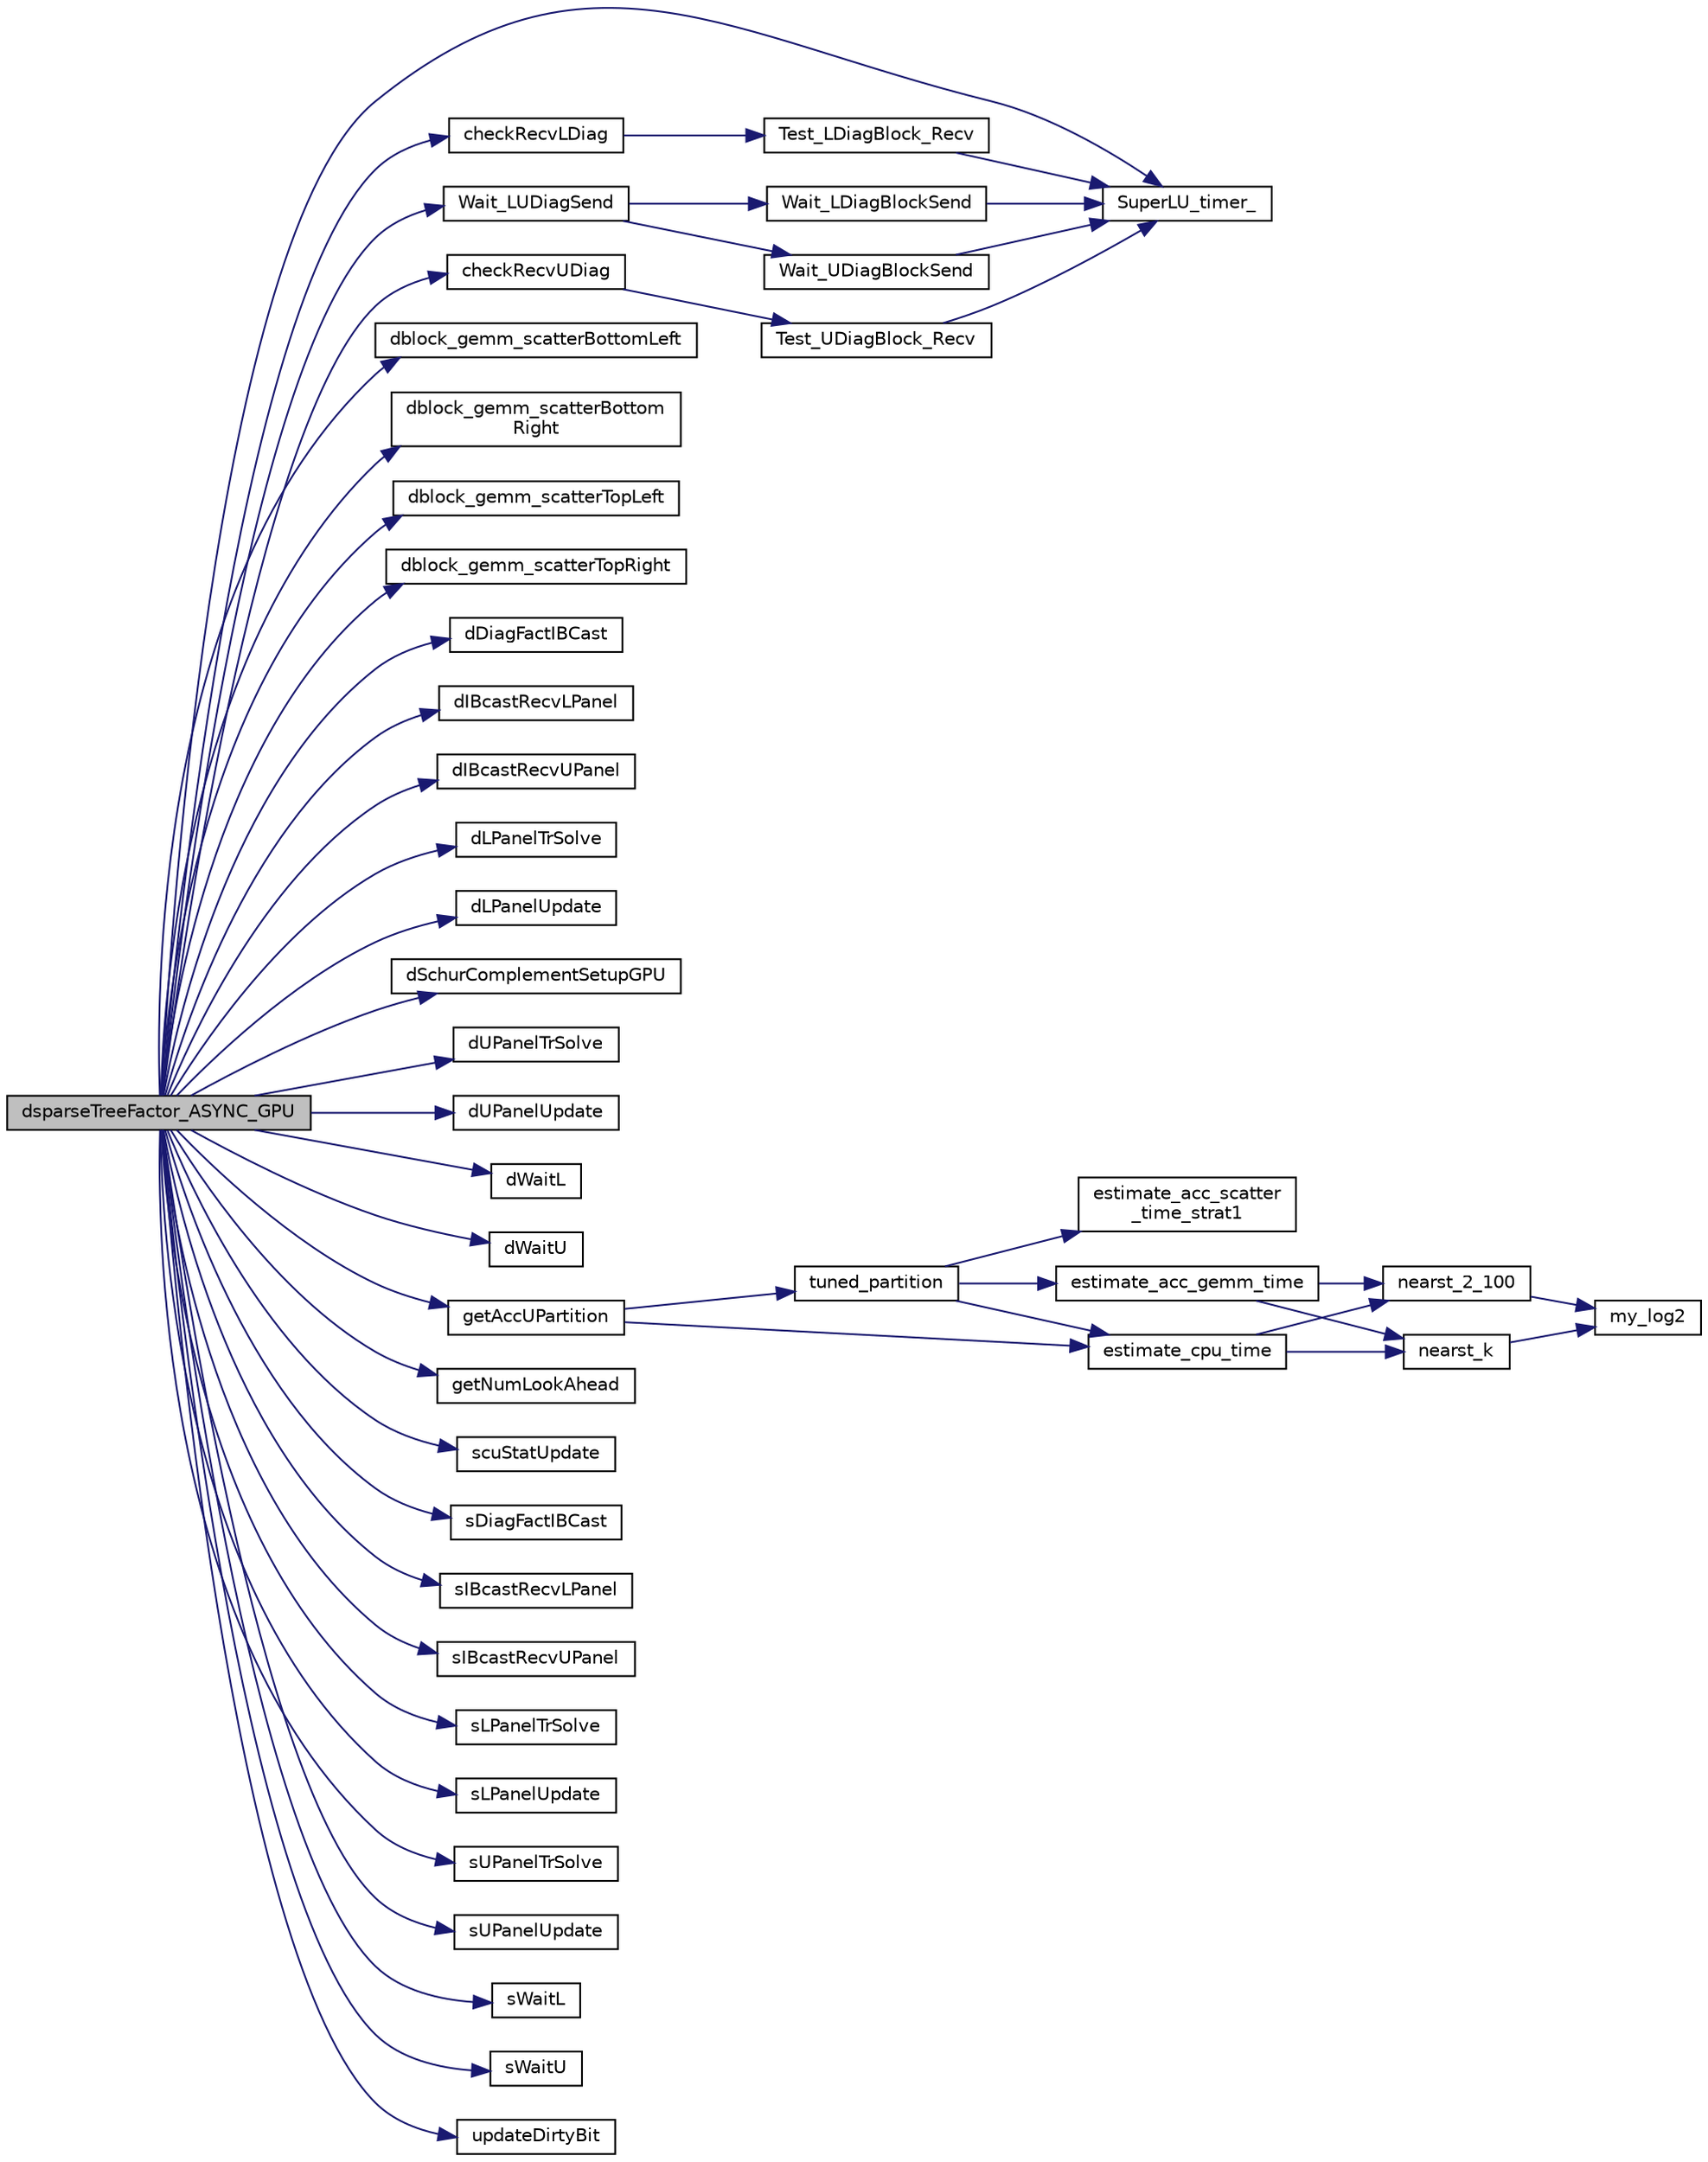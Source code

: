 digraph "dsparseTreeFactor_ASYNC_GPU"
{
 // LATEX_PDF_SIZE
  edge [fontname="Helvetica",fontsize="10",labelfontname="Helvetica",labelfontsize="10"];
  node [fontname="Helvetica",fontsize="10",shape=record];
  rankdir="LR";
  Node1 [label="dsparseTreeFactor_ASYNC_GPU",height=0.2,width=0.4,color="black", fillcolor="grey75", style="filled", fontcolor="black",tooltip=" "];
  Node1 -> Node2 [color="midnightblue",fontsize="10",style="solid",fontname="Helvetica"];
  Node2 [label="checkRecvLDiag",height=0.2,width=0.4,color="black", fillcolor="white", style="filled",URL="$superlu__ddefs_8h.html#ae1b1a992117ecdad50408ff53d2a9b32",tooltip=" "];
  Node2 -> Node3 [color="midnightblue",fontsize="10",style="solid",fontname="Helvetica"];
  Node3 [label="Test_LDiagBlock_Recv",height=0.2,width=0.4,color="black", fillcolor="white", style="filled",URL="$communication__aux_8c.html#aad4ce4028fdd1e2fec51eff789c56764",tooltip=" "];
  Node3 -> Node4 [color="midnightblue",fontsize="10",style="solid",fontname="Helvetica"];
  Node4 [label="SuperLU_timer_",height=0.2,width=0.4,color="black", fillcolor="white", style="filled",URL="$superlu__timer_8c.html#a0c6777573bbfe81917cd381e0090d355",tooltip=" "];
  Node1 -> Node5 [color="midnightblue",fontsize="10",style="solid",fontname="Helvetica"];
  Node5 [label="checkRecvUDiag",height=0.2,width=0.4,color="black", fillcolor="white", style="filled",URL="$superlu__ddefs_8h.html#a4cc7924463ff2c61e98183e82d4a2578",tooltip=" "];
  Node5 -> Node6 [color="midnightblue",fontsize="10",style="solid",fontname="Helvetica"];
  Node6 [label="Test_UDiagBlock_Recv",height=0.2,width=0.4,color="black", fillcolor="white", style="filled",URL="$communication__aux_8c.html#a98d3ea479e5565b51c93dc9b8196ddd0",tooltip=" "];
  Node6 -> Node4 [color="midnightblue",fontsize="10",style="solid",fontname="Helvetica"];
  Node1 -> Node7 [color="midnightblue",fontsize="10",style="solid",fontname="Helvetica"];
  Node7 [label="dblock_gemm_scatterBottomLeft",height=0.2,width=0.4,color="black", fillcolor="white", style="filled",URL="$superlu__ddefs_8h.html#a7b5fc1112df85465740d1b4ac3ae826c",tooltip=" "];
  Node1 -> Node8 [color="midnightblue",fontsize="10",style="solid",fontname="Helvetica"];
  Node8 [label="dblock_gemm_scatterBottom\lRight",height=0.2,width=0.4,color="black", fillcolor="white", style="filled",URL="$superlu__ddefs_8h.html#af73b09684b94389f335251073dbfc5ca",tooltip=" "];
  Node1 -> Node9 [color="midnightblue",fontsize="10",style="solid",fontname="Helvetica"];
  Node9 [label="dblock_gemm_scatterTopLeft",height=0.2,width=0.4,color="black", fillcolor="white", style="filled",URL="$superlu__ddefs_8h.html#a415184a388a135bba17cd8e5efb2a806",tooltip=" "];
  Node1 -> Node10 [color="midnightblue",fontsize="10",style="solid",fontname="Helvetica"];
  Node10 [label="dblock_gemm_scatterTopRight",height=0.2,width=0.4,color="black", fillcolor="white", style="filled",URL="$superlu__ddefs_8h.html#a767fa3f1045b5d74ef8a6a799d0b348f",tooltip=" "];
  Node1 -> Node11 [color="midnightblue",fontsize="10",style="solid",fontname="Helvetica"];
  Node11 [label="dDiagFactIBCast",height=0.2,width=0.4,color="black", fillcolor="white", style="filled",URL="$superlu__ddefs_8h.html#a75d9f4536212cb3e0a78599f654fe04c",tooltip=" "];
  Node1 -> Node12 [color="midnightblue",fontsize="10",style="solid",fontname="Helvetica"];
  Node12 [label="dIBcastRecvLPanel",height=0.2,width=0.4,color="black", fillcolor="white", style="filled",URL="$superlu__ddefs_8h.html#a50ad10f702eda06e0b84fd1eb32c1be0",tooltip=" "];
  Node1 -> Node13 [color="midnightblue",fontsize="10",style="solid",fontname="Helvetica"];
  Node13 [label="dIBcastRecvUPanel",height=0.2,width=0.4,color="black", fillcolor="white", style="filled",URL="$superlu__ddefs_8h.html#a7d7dc116e69986290ddb957a7039be9e",tooltip=" "];
  Node1 -> Node14 [color="midnightblue",fontsize="10",style="solid",fontname="Helvetica"];
  Node14 [label="dLPanelTrSolve",height=0.2,width=0.4,color="black", fillcolor="white", style="filled",URL="$superlu__ddefs_8h.html#ad2dbc92675b8689bc91b112b6182a6cb",tooltip=" "];
  Node1 -> Node15 [color="midnightblue",fontsize="10",style="solid",fontname="Helvetica"];
  Node15 [label="dLPanelUpdate",height=0.2,width=0.4,color="black", fillcolor="white", style="filled",URL="$superlu__ddefs_8h.html#af8a342c0a87ca6db80e748cd2e5774ed",tooltip=" "];
  Node1 -> Node16 [color="midnightblue",fontsize="10",style="solid",fontname="Helvetica"];
  Node16 [label="dSchurComplementSetupGPU",height=0.2,width=0.4,color="black", fillcolor="white", style="filled",URL="$superlu__ddefs_8h.html#a97935fe9b793afaf4c3cd40917f8b3d9",tooltip=" "];
  Node1 -> Node17 [color="midnightblue",fontsize="10",style="solid",fontname="Helvetica"];
  Node17 [label="dUPanelTrSolve",height=0.2,width=0.4,color="black", fillcolor="white", style="filled",URL="$superlu__ddefs_8h.html#ab9cd6791be5f34a6919ba8bbbb1a86d4",tooltip=" "];
  Node1 -> Node18 [color="midnightblue",fontsize="10",style="solid",fontname="Helvetica"];
  Node18 [label="dUPanelUpdate",height=0.2,width=0.4,color="black", fillcolor="white", style="filled",URL="$superlu__ddefs_8h.html#aea5182fd22b6f63c71ae3d6e016a3d44",tooltip=" "];
  Node1 -> Node19 [color="midnightblue",fontsize="10",style="solid",fontname="Helvetica"];
  Node19 [label="dWaitL",height=0.2,width=0.4,color="black", fillcolor="white", style="filled",URL="$superlu__ddefs_8h.html#a2effefeb45948ab0b2b2ded30ab3ffb9",tooltip=" "];
  Node1 -> Node20 [color="midnightblue",fontsize="10",style="solid",fontname="Helvetica"];
  Node20 [label="dWaitU",height=0.2,width=0.4,color="black", fillcolor="white", style="filled",URL="$superlu__ddefs_8h.html#ab96f152d0e2a706e6f0f8763e6637d00",tooltip=" "];
  Node1 -> Node21 [color="midnightblue",fontsize="10",style="solid",fontname="Helvetica"];
  Node21 [label="getAccUPartition",height=0.2,width=0.4,color="black", fillcolor="white", style="filled",URL="$treeFactorizationGPU_8c.html#a37f527417c781743ac1259ddc7b27b89",tooltip=" "];
  Node21 -> Node22 [color="midnightblue",fontsize="10",style="solid",fontname="Helvetica"];
  Node22 [label="estimate_cpu_time",height=0.2,width=0.4,color="black", fillcolor="white", style="filled",URL="$acc__aux_8c.html#a42269d6231c482b79011d002b477b750",tooltip=" "];
  Node22 -> Node23 [color="midnightblue",fontsize="10",style="solid",fontname="Helvetica"];
  Node23 [label="nearst_2_100",height=0.2,width=0.4,color="black", fillcolor="white", style="filled",URL="$acc__aux_8c.html#a9c8594bfab1d7ae3d0e48ba313fa7408",tooltip=" "];
  Node23 -> Node24 [color="midnightblue",fontsize="10",style="solid",fontname="Helvetica"];
  Node24 [label="my_log2",height=0.2,width=0.4,color="black", fillcolor="white", style="filled",URL="$acc__aux_8c.html#a110763c341da4524bdaf1c197b11287c",tooltip=" "];
  Node22 -> Node25 [color="midnightblue",fontsize="10",style="solid",fontname="Helvetica"];
  Node25 [label="nearst_k",height=0.2,width=0.4,color="black", fillcolor="white", style="filled",URL="$acc__aux_8c.html#acade49941875d93179660bfc1c55c003",tooltip=" "];
  Node25 -> Node24 [color="midnightblue",fontsize="10",style="solid",fontname="Helvetica"];
  Node21 -> Node26 [color="midnightblue",fontsize="10",style="solid",fontname="Helvetica"];
  Node26 [label="tuned_partition",height=0.2,width=0.4,color="black", fillcolor="white", style="filled",URL="$acc__aux_8c.html#a23ffa8bc814947ba5f02ef76879ef8de",tooltip=" "];
  Node26 -> Node27 [color="midnightblue",fontsize="10",style="solid",fontname="Helvetica"];
  Node27 [label="estimate_acc_gemm_time",height=0.2,width=0.4,color="black", fillcolor="white", style="filled",URL="$acc__aux_8c.html#afe8d1a18f44f49fdd6bd574550e6c828",tooltip=" "];
  Node27 -> Node23 [color="midnightblue",fontsize="10",style="solid",fontname="Helvetica"];
  Node27 -> Node25 [color="midnightblue",fontsize="10",style="solid",fontname="Helvetica"];
  Node26 -> Node28 [color="midnightblue",fontsize="10",style="solid",fontname="Helvetica"];
  Node28 [label="estimate_acc_scatter\l_time_strat1",height=0.2,width=0.4,color="black", fillcolor="white", style="filled",URL="$acc__aux_8c.html#a4c18f0c846606fc7a43c000bb107b650",tooltip=" "];
  Node26 -> Node22 [color="midnightblue",fontsize="10",style="solid",fontname="Helvetica"];
  Node1 -> Node29 [color="midnightblue",fontsize="10",style="solid",fontname="Helvetica"];
  Node29 [label="getNumLookAhead",height=0.2,width=0.4,color="black", fillcolor="white", style="filled",URL="$superlu__defs_8h.html#a7c7c25ad328cac2249ec07b230eb5529",tooltip=" "];
  Node1 -> Node30 [color="midnightblue",fontsize="10",style="solid",fontname="Helvetica"];
  Node30 [label="scuStatUpdate",height=0.2,width=0.4,color="black", fillcolor="white", style="filled",URL="$sec__structs_8c.html#a23632b3331d8d29261d1e1a5c8be9eb1",tooltip=" "];
  Node1 -> Node31 [color="midnightblue",fontsize="10",style="solid",fontname="Helvetica"];
  Node31 [label="sDiagFactIBCast",height=0.2,width=0.4,color="black", fillcolor="white", style="filled",URL="$superlu__sdefs_8h.html#a2b98cc208f1a3f5dae2744e88da8e0fd",tooltip=" "];
  Node1 -> Node32 [color="midnightblue",fontsize="10",style="solid",fontname="Helvetica"];
  Node32 [label="sIBcastRecvLPanel",height=0.2,width=0.4,color="black", fillcolor="white", style="filled",URL="$superlu__sdefs_8h.html#af6e795a1cb316204da51ad4c2e287fac",tooltip=" "];
  Node1 -> Node33 [color="midnightblue",fontsize="10",style="solid",fontname="Helvetica"];
  Node33 [label="sIBcastRecvUPanel",height=0.2,width=0.4,color="black", fillcolor="white", style="filled",URL="$superlu__sdefs_8h.html#a3f6555a8411be8ca6f237775a87a4f95",tooltip=" "];
  Node1 -> Node34 [color="midnightblue",fontsize="10",style="solid",fontname="Helvetica"];
  Node34 [label="sLPanelTrSolve",height=0.2,width=0.4,color="black", fillcolor="white", style="filled",URL="$superlu__sdefs_8h.html#ae31e6d210e0a8f2f9ea29c9b446cd248",tooltip=" "];
  Node1 -> Node35 [color="midnightblue",fontsize="10",style="solid",fontname="Helvetica"];
  Node35 [label="sLPanelUpdate",height=0.2,width=0.4,color="black", fillcolor="white", style="filled",URL="$superlu__sdefs_8h.html#a7b029183554050d29bab032d246251e8",tooltip=" "];
  Node1 -> Node36 [color="midnightblue",fontsize="10",style="solid",fontname="Helvetica"];
  Node36 [label="sUPanelTrSolve",height=0.2,width=0.4,color="black", fillcolor="white", style="filled",URL="$superlu__sdefs_8h.html#a90f5fd7dbe8bfffdef182c26a371853b",tooltip=" "];
  Node1 -> Node37 [color="midnightblue",fontsize="10",style="solid",fontname="Helvetica"];
  Node37 [label="sUPanelUpdate",height=0.2,width=0.4,color="black", fillcolor="white", style="filled",URL="$superlu__sdefs_8h.html#a7c0ef29f86ed22a3e47d2b887b1f94d8",tooltip=" "];
  Node1 -> Node4 [color="midnightblue",fontsize="10",style="solid",fontname="Helvetica"];
  Node1 -> Node38 [color="midnightblue",fontsize="10",style="solid",fontname="Helvetica"];
  Node38 [label="sWaitL",height=0.2,width=0.4,color="black", fillcolor="white", style="filled",URL="$superlu__sdefs_8h.html#ae561ac9bf05b88de26bb38fdb3dd37e8",tooltip=" "];
  Node1 -> Node39 [color="midnightblue",fontsize="10",style="solid",fontname="Helvetica"];
  Node39 [label="sWaitU",height=0.2,width=0.4,color="black", fillcolor="white", style="filled",URL="$superlu__sdefs_8h.html#ae6841fd6a027934617370a498f853467",tooltip=" "];
  Node1 -> Node40 [color="midnightblue",fontsize="10",style="solid",fontname="Helvetica"];
  Node40 [label="updateDirtyBit",height=0.2,width=0.4,color="black", fillcolor="white", style="filled",URL="$sec__structs_8c.html#a0cc98c0f2c6034d087db99b2f2671b51",tooltip=" "];
  Node1 -> Node41 [color="midnightblue",fontsize="10",style="solid",fontname="Helvetica"];
  Node41 [label="Wait_LUDiagSend",height=0.2,width=0.4,color="black", fillcolor="white", style="filled",URL="$communication__aux_8c.html#a70158679171b58d1962e40f23ad2e087",tooltip=" "];
  Node41 -> Node42 [color="midnightblue",fontsize="10",style="solid",fontname="Helvetica"];
  Node42 [label="Wait_LDiagBlockSend",height=0.2,width=0.4,color="black", fillcolor="white", style="filled",URL="$communication__aux_8c.html#a7b494aaa8eda0efcd9b0b7191ab8d23f",tooltip=" "];
  Node42 -> Node4 [color="midnightblue",fontsize="10",style="solid",fontname="Helvetica"];
  Node41 -> Node43 [color="midnightblue",fontsize="10",style="solid",fontname="Helvetica"];
  Node43 [label="Wait_UDiagBlockSend",height=0.2,width=0.4,color="black", fillcolor="white", style="filled",URL="$communication__aux_8c.html#a6446fd907f1c2546bff67f5a0f9da377",tooltip=" "];
  Node43 -> Node4 [color="midnightblue",fontsize="10",style="solid",fontname="Helvetica"];
}

